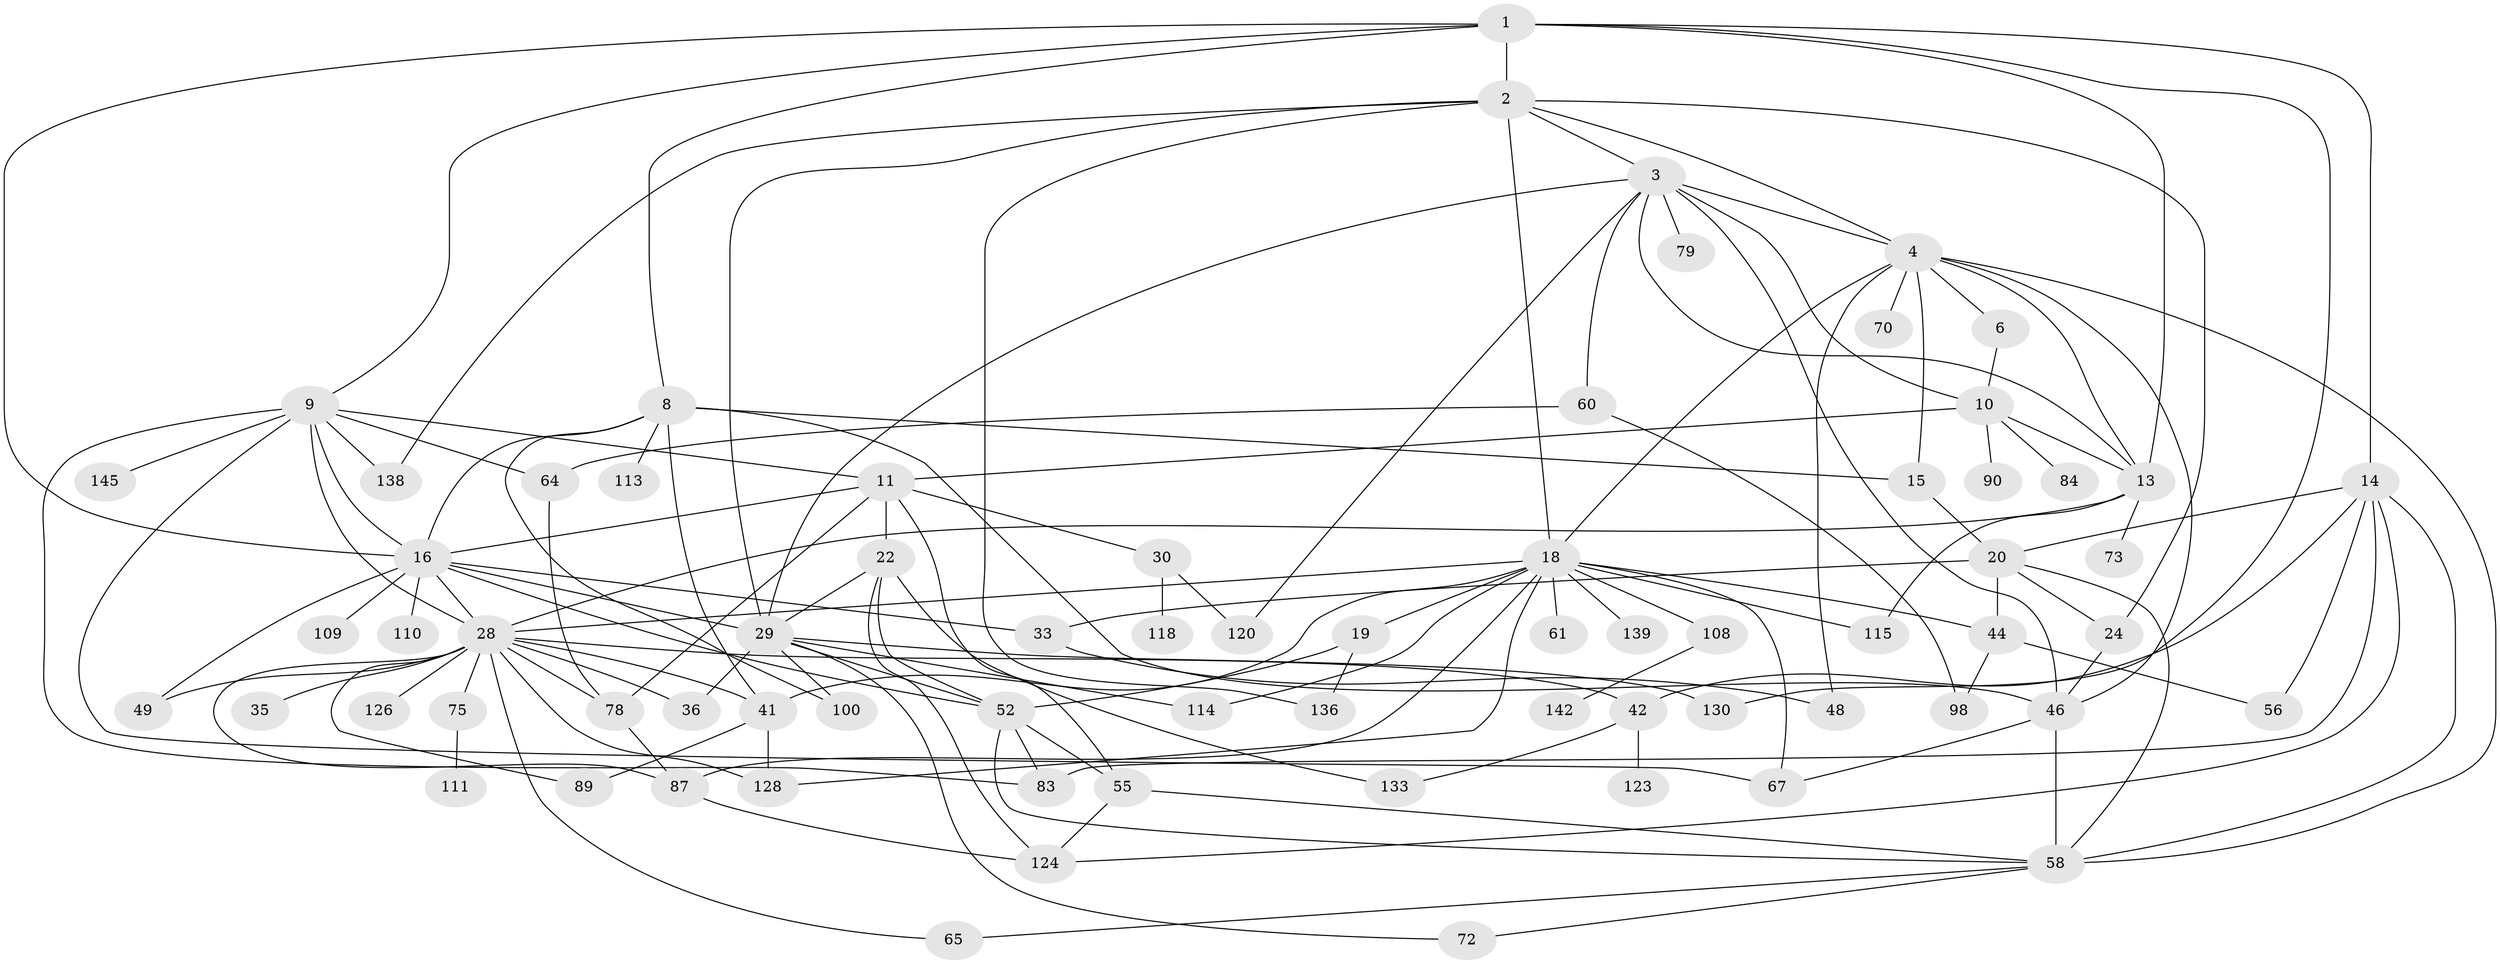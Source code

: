 // original degree distribution, {7: 0.020689655172413793, 5: 0.15172413793103448, 2: 0.2896551724137931, 6: 0.020689655172413793, 4: 0.16551724137931034, 1: 0.1793103448275862, 3: 0.1724137931034483}
// Generated by graph-tools (version 1.1) at 2025/13/03/09/25 04:13:23]
// undirected, 72 vertices, 137 edges
graph export_dot {
graph [start="1"]
  node [color=gray90,style=filled];
  1 [super="+93"];
  2 [super="+76"];
  3 [super="+26+27"];
  4 [super="+5+129+7"];
  6;
  8 [super="+37+106"];
  9 [super="+12"];
  10 [super="+25"];
  11 [super="+39"];
  13 [super="+53+47"];
  14 [super="+86"];
  15 [super="+57"];
  16 [super="+96+82+21"];
  18 [super="+66+31"];
  19 [super="+95"];
  20 [super="+125"];
  22 [super="+135"];
  24;
  28 [super="+32+59+43"];
  29 [super="+80+45"];
  30;
  33 [super="+54+97"];
  35;
  36;
  41 [super="+74"];
  42;
  44 [super="+85"];
  46 [super="+81+62"];
  48;
  49;
  52 [super="+91+127"];
  55 [super="+94"];
  56;
  58 [super="+71+63"];
  60 [super="+92+131"];
  61;
  64;
  65;
  67 [super="+103"];
  70;
  72;
  73;
  75;
  78;
  79;
  83 [super="+121"];
  84;
  87 [super="+101"];
  89;
  90;
  98 [super="+107"];
  100;
  108;
  109;
  110 [super="+117"];
  111;
  113;
  114;
  115;
  118;
  120;
  123;
  124 [super="+143"];
  126;
  128;
  130;
  133;
  136;
  138;
  139;
  142;
  145;
  1 -- 2;
  1 -- 8;
  1 -- 9;
  1 -- 14;
  1 -- 16;
  1 -- 13;
  1 -- 130;
  2 -- 3;
  2 -- 4;
  2 -- 18;
  2 -- 24;
  2 -- 136;
  2 -- 29;
  2 -- 138;
  3 -- 13;
  3 -- 120;
  3 -- 60;
  3 -- 79;
  3 -- 29;
  3 -- 10;
  3 -- 46;
  3 -- 4 [weight=2];
  4 -- 13;
  4 -- 48;
  4 -- 70;
  4 -- 6;
  4 -- 15;
  4 -- 18;
  4 -- 58 [weight=2];
  4 -- 46;
  6 -- 10;
  8 -- 113;
  8 -- 16;
  8 -- 100;
  8 -- 41;
  8 -- 46;
  8 -- 15;
  9 -- 64;
  9 -- 83 [weight=2];
  9 -- 67;
  9 -- 138;
  9 -- 11;
  9 -- 16;
  9 -- 145;
  9 -- 28;
  10 -- 11;
  10 -- 90;
  10 -- 13;
  10 -- 84;
  11 -- 22;
  11 -- 30;
  11 -- 16;
  11 -- 55;
  11 -- 78;
  13 -- 73;
  13 -- 115;
  13 -- 28;
  14 -- 83;
  14 -- 56;
  14 -- 42;
  14 -- 124;
  14 -- 58;
  14 -- 20;
  15 -- 20;
  16 -- 52;
  16 -- 29;
  16 -- 49;
  16 -- 28;
  16 -- 109;
  16 -- 110 [weight=2];
  16 -- 33;
  18 -- 19;
  18 -- 67;
  18 -- 41;
  18 -- 128;
  18 -- 44;
  18 -- 139;
  18 -- 108;
  18 -- 114;
  18 -- 115;
  18 -- 87;
  18 -- 61;
  18 -- 28;
  19 -- 52;
  19 -- 136;
  20 -- 33;
  20 -- 44 [weight=2];
  20 -- 24;
  20 -- 58;
  22 -- 29;
  22 -- 133;
  22 -- 124;
  22 -- 52;
  24 -- 46;
  28 -- 35;
  28 -- 65;
  28 -- 36;
  28 -- 87;
  28 -- 42;
  28 -- 78;
  28 -- 89;
  28 -- 75;
  28 -- 126;
  28 -- 128;
  28 -- 49;
  28 -- 41;
  29 -- 114;
  29 -- 36;
  29 -- 52;
  29 -- 100;
  29 -- 72;
  29 -- 130;
  30 -- 118;
  30 -- 120;
  33 -- 48;
  41 -- 128;
  41 -- 89;
  42 -- 123;
  42 -- 133;
  44 -- 56;
  44 -- 98;
  46 -- 67;
  46 -- 58;
  52 -- 58;
  52 -- 83;
  52 -- 55;
  55 -- 124;
  55 -- 58;
  58 -- 65;
  58 -- 72;
  60 -- 98;
  60 -- 64;
  64 -- 78;
  75 -- 111;
  78 -- 87;
  87 -- 124;
  108 -- 142;
}
